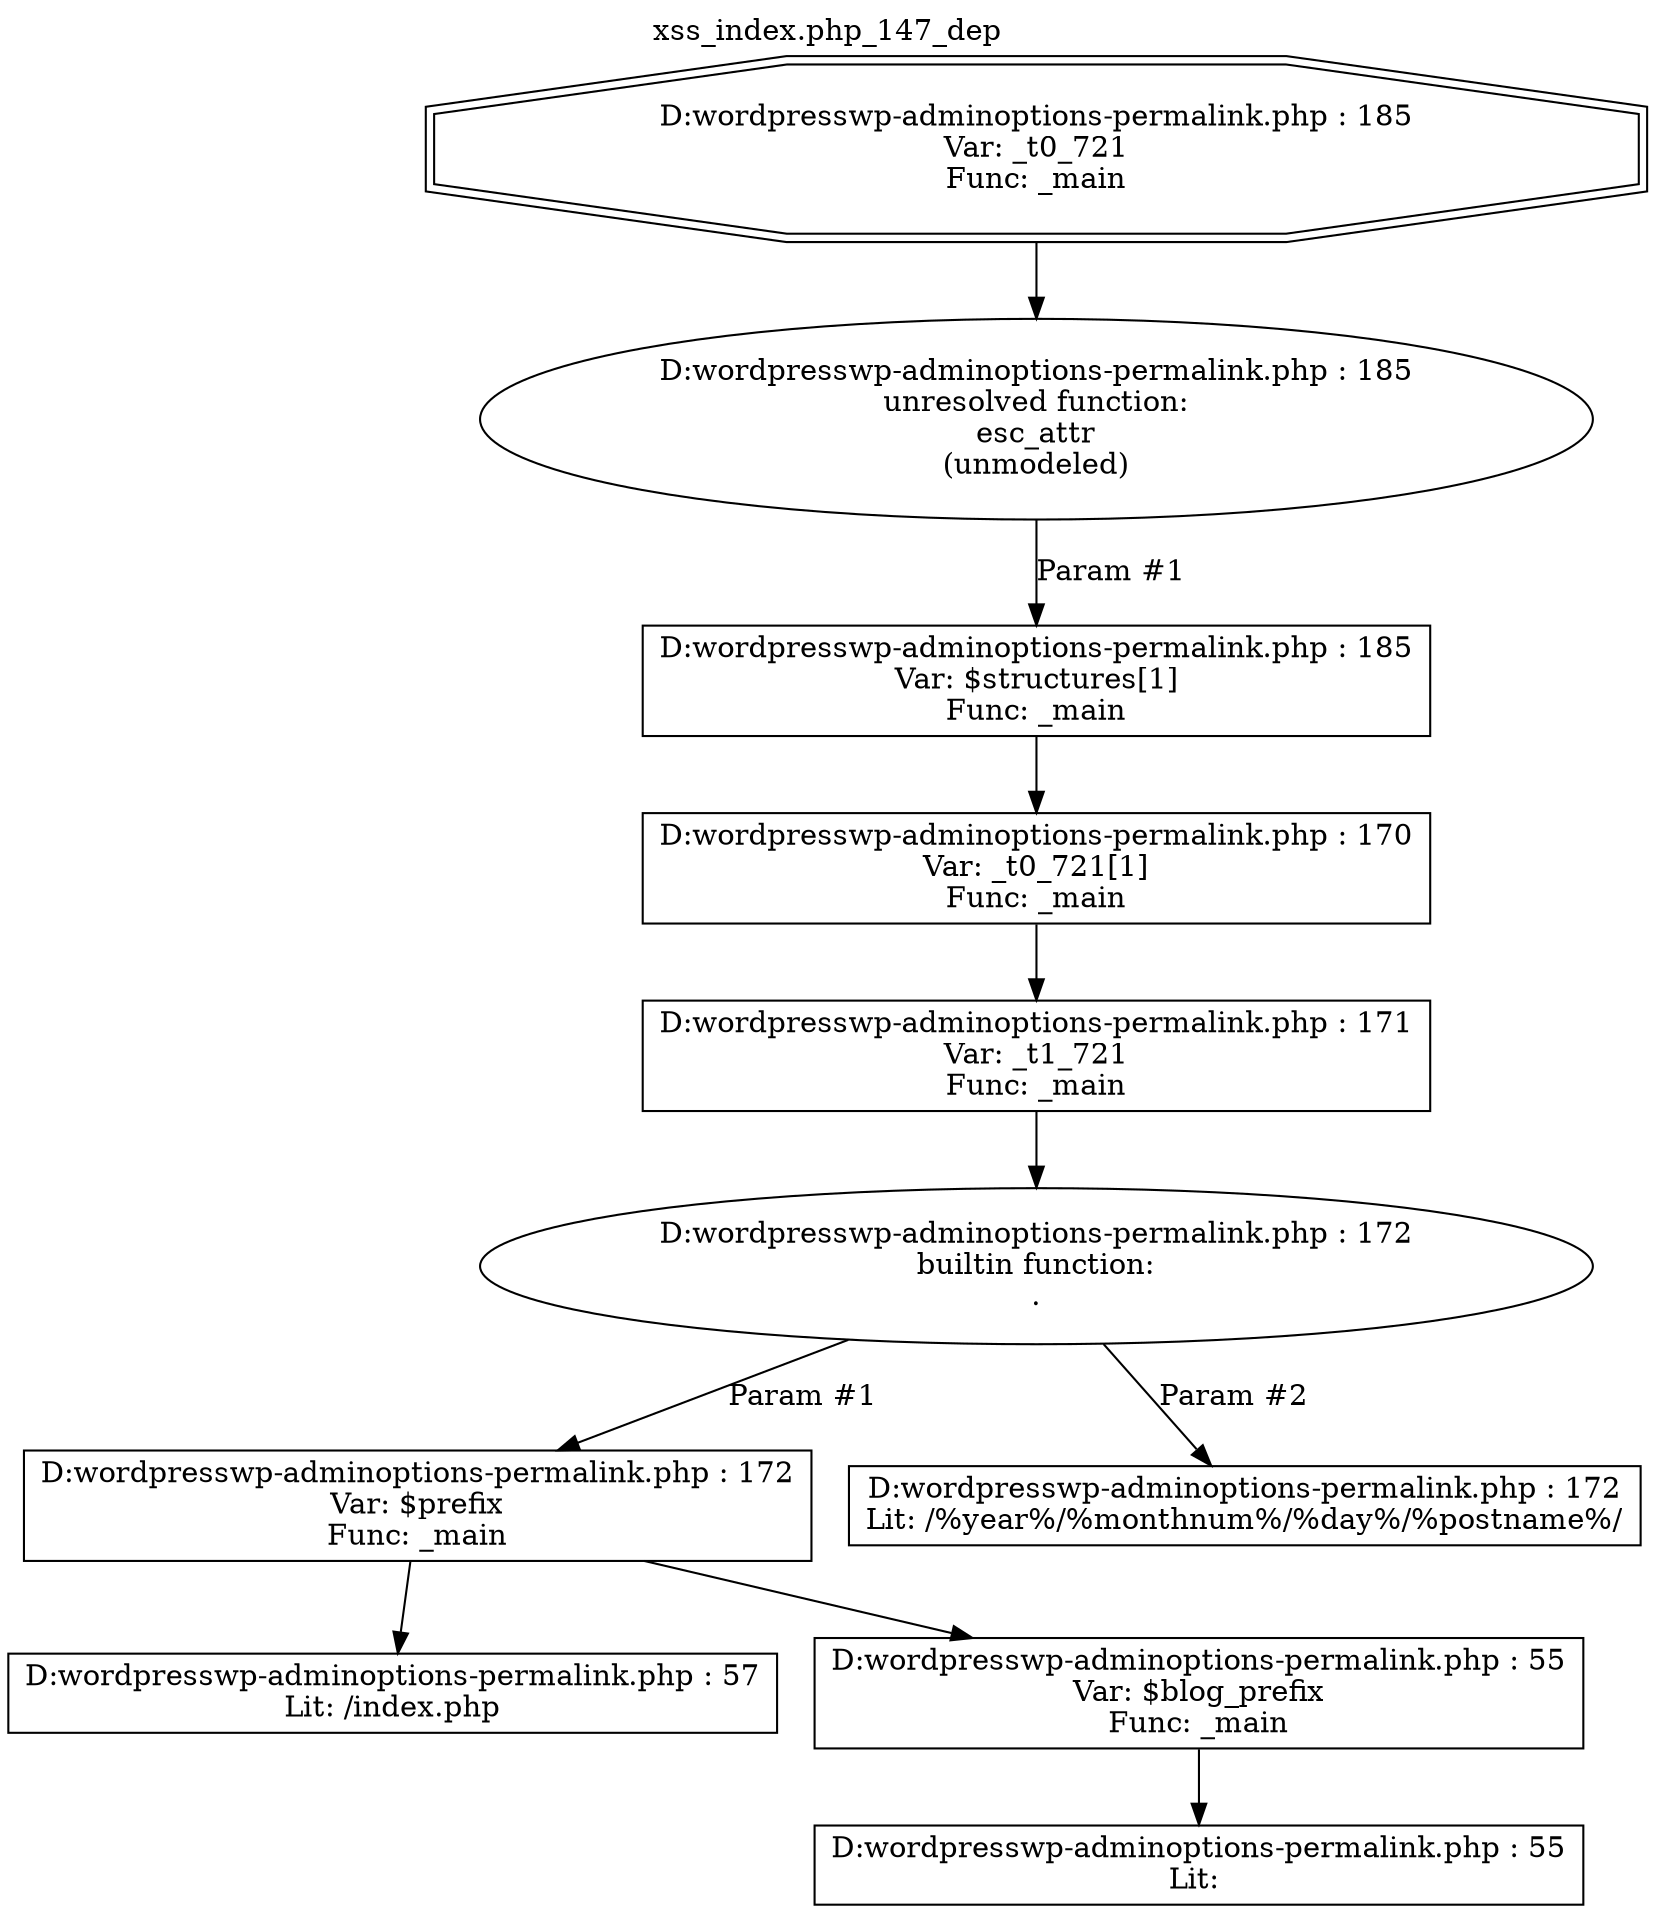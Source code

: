 digraph cfg {
  label="xss_index.php_147_dep";
  labelloc=t;
  n1 [shape=doubleoctagon, label="D:\wordpress\wp-admin\options-permalink.php : 185\nVar: _t0_721\nFunc: _main\n"];
  n2 [shape=ellipse, label="D:\wordpress\wp-admin\options-permalink.php : 185\nunresolved function:\nesc_attr\n(unmodeled)\n"];
  n3 [shape=box, label="D:\wordpress\wp-admin\options-permalink.php : 185\nVar: $structures[1]\nFunc: _main\n"];
  n4 [shape=box, label="D:\wordpress\wp-admin\options-permalink.php : 170\nVar: _t0_721[1]\nFunc: _main\n"];
  n5 [shape=box, label="D:\wordpress\wp-admin\options-permalink.php : 171\nVar: _t1_721\nFunc: _main\n"];
  n6 [shape=ellipse, label="D:\wordpress\wp-admin\options-permalink.php : 172\nbuiltin function:\n.\n"];
  n7 [shape=box, label="D:\wordpress\wp-admin\options-permalink.php : 172\nVar: $prefix\nFunc: _main\n"];
  n8 [shape=box, label="D:\wordpress\wp-admin\options-permalink.php : 57\nLit: /index.php\n"];
  n9 [shape=box, label="D:\wordpress\wp-admin\options-permalink.php : 55\nVar: $blog_prefix\nFunc: _main\n"];
  n10 [shape=box, label="D:\wordpress\wp-admin\options-permalink.php : 55\nLit: \n"];
  n11 [shape=box, label="D:\wordpress\wp-admin\options-permalink.php : 172\nLit: /%year%/%monthnum%/%day%/%postname%/\n"];
  n1 -> n2;
  n5 -> n6;
  n7 -> n8;
  n7 -> n9;
  n9 -> n10;
  n6 -> n7[label="Param #1"];
  n6 -> n11[label="Param #2"];
  n4 -> n5;
  n3 -> n4;
  n2 -> n3[label="Param #1"];
}
